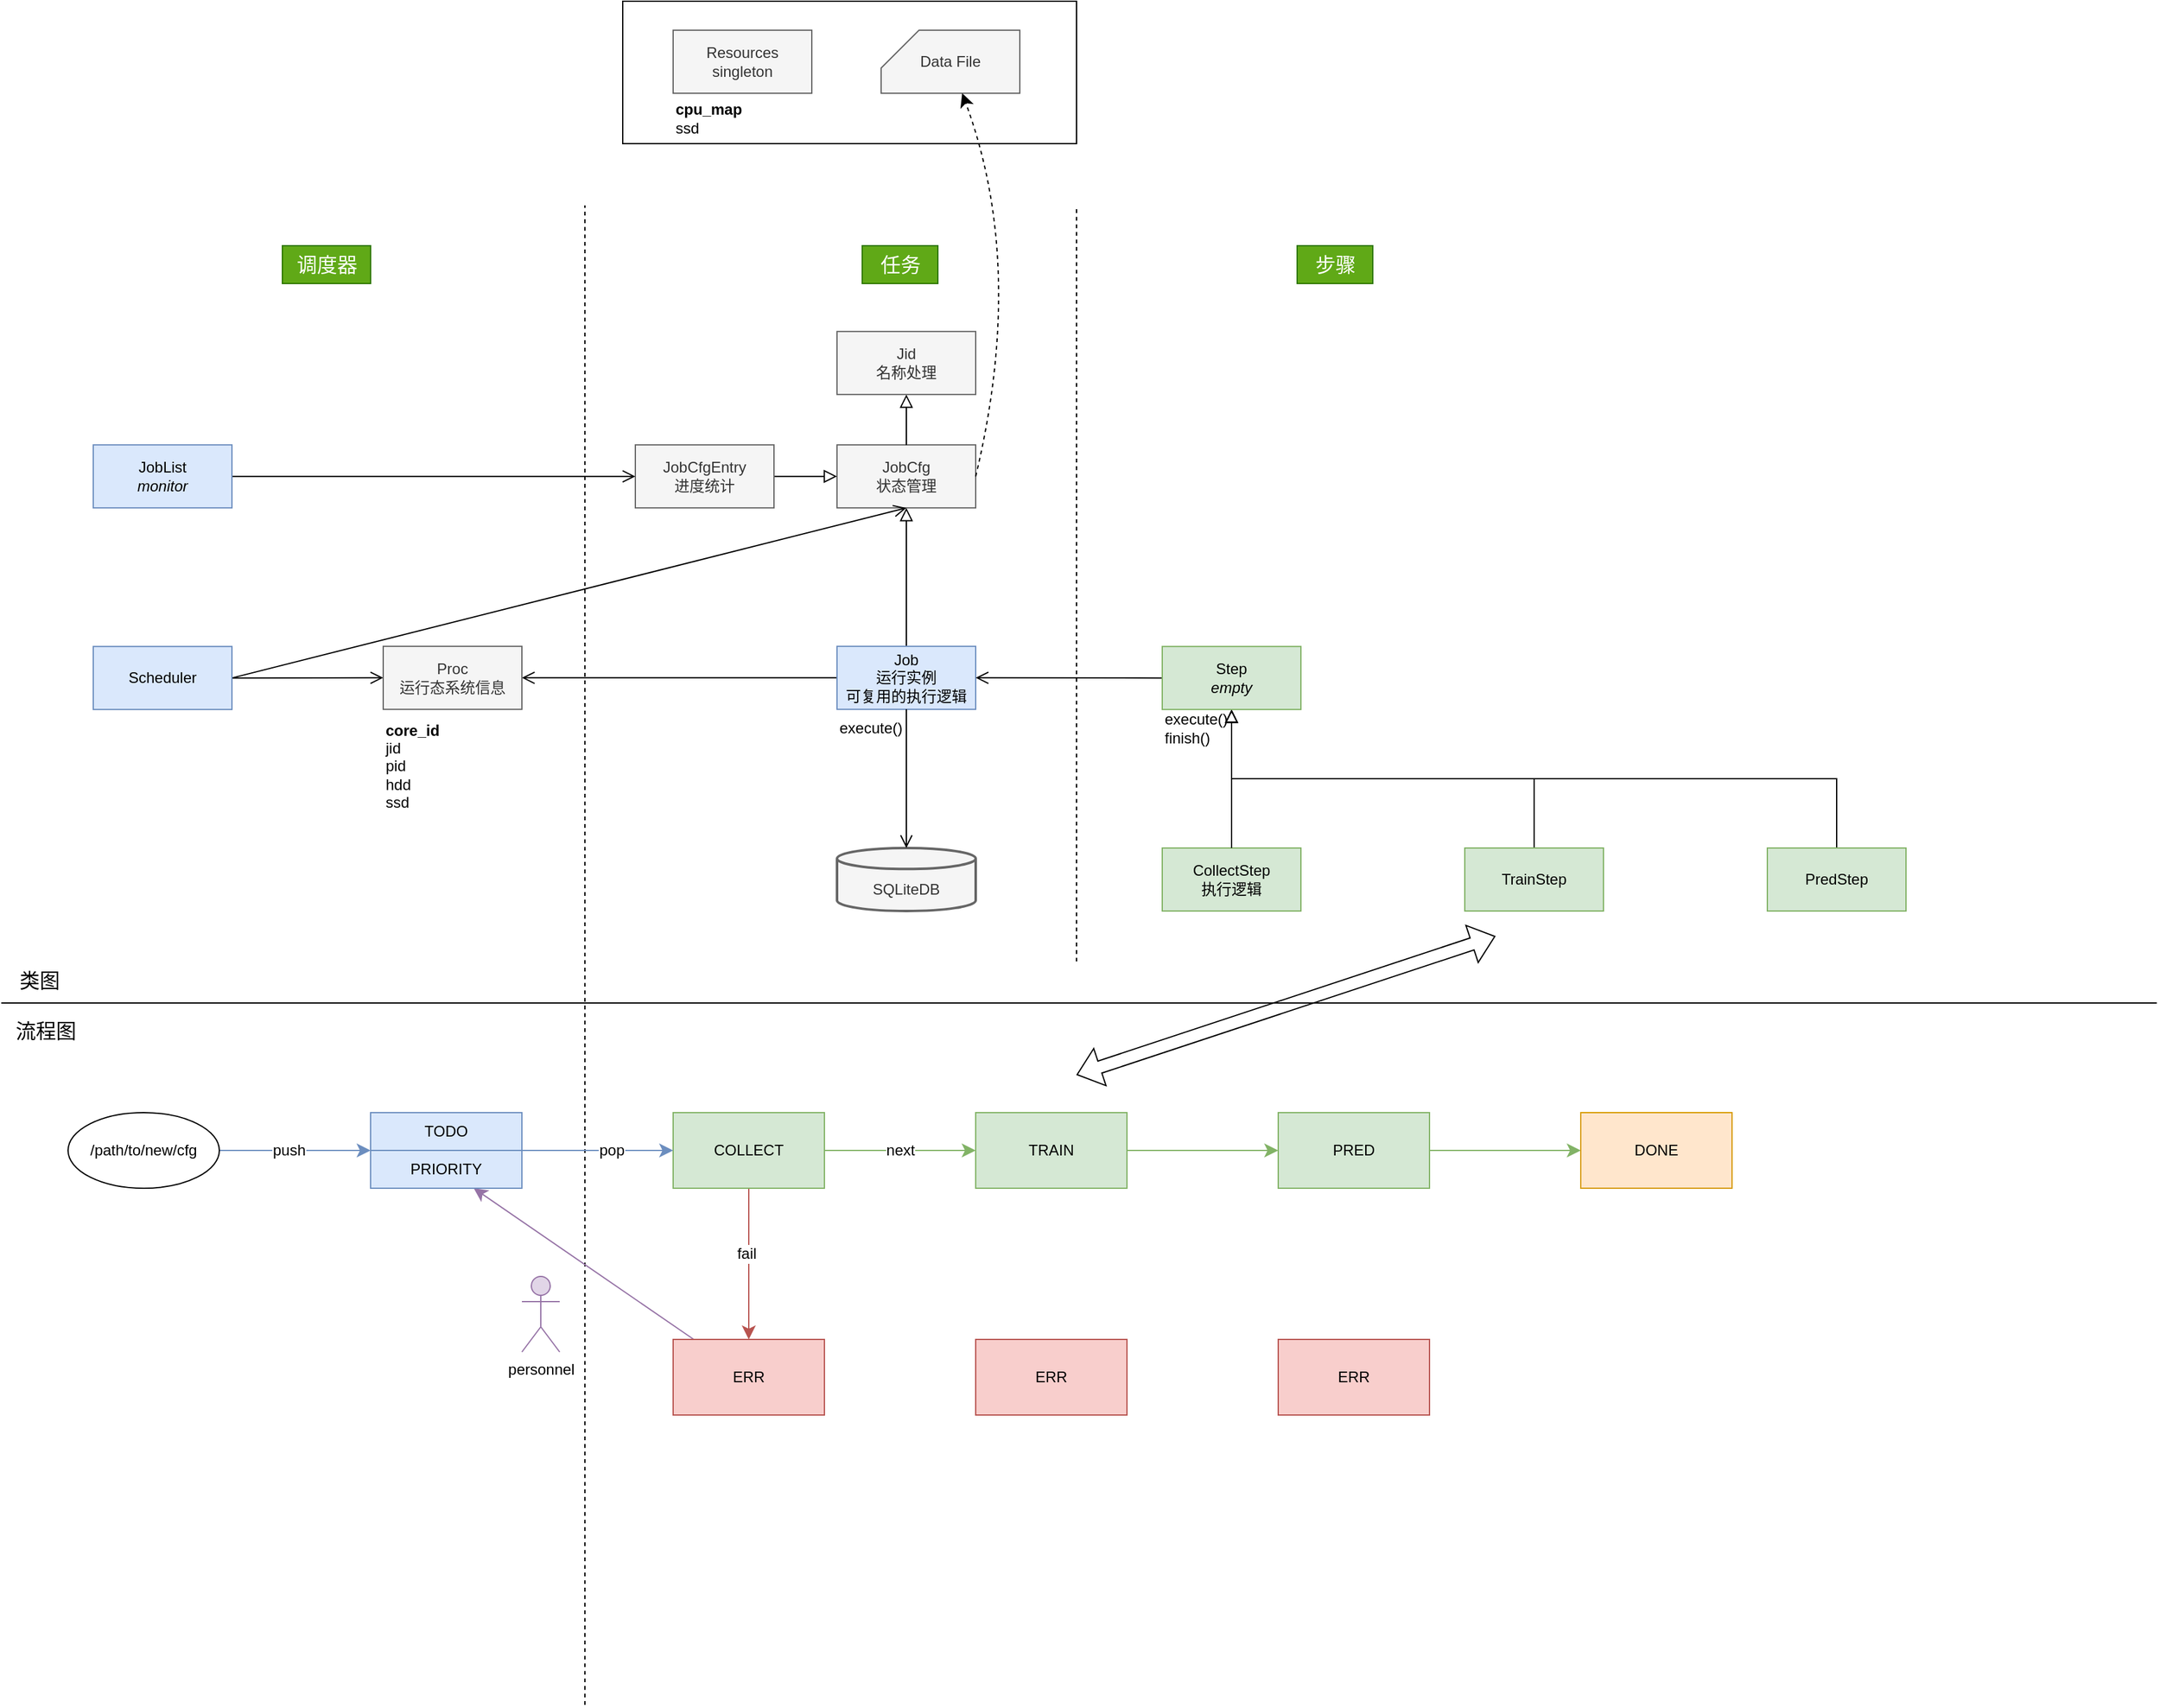 <mxfile version="26.0.6" pages="4">
  <diagram name="ppl1" id="7KTaMBhgqVzbro8H5_XD">
    <mxGraphModel dx="2066" dy="2314" grid="1" gridSize="10" guides="1" tooltips="1" connect="1" arrows="1" fold="1" page="1" pageScale="1" pageWidth="850" pageHeight="1100" math="0" shadow="0">
      <root>
        <mxCell id="0" />
        <mxCell id="1" parent="0" />
        <mxCell id="EudtSMNAYD2UXil9M96t-14" value="" style="edgeStyle=none;curved=1;rounded=0;orthogonalLoop=1;jettySize=auto;html=1;fontSize=12;startSize=8;endSize=8;fillColor=#f8cecc;strokeColor=#b85450;" parent="1" source="EudtSMNAYD2UXil9M96t-3" target="EudtSMNAYD2UXil9M96t-13" edge="1">
          <mxGeometry relative="1" as="geometry" />
        </mxCell>
        <mxCell id="EudtSMNAYD2UXil9M96t-26" value="fail" style="edgeLabel;html=1;align=center;verticalAlign=middle;resizable=0;points=[];fontSize=12;" parent="EudtSMNAYD2UXil9M96t-14" vertex="1" connectable="0">
          <mxGeometry x="-0.133" y="-2" relative="1" as="geometry">
            <mxPoint as="offset" />
          </mxGeometry>
        </mxCell>
        <mxCell id="EudtSMNAYD2UXil9M96t-3" value="COLLECT" style="whiteSpace=wrap;html=1;rounded=0;fillColor=#d5e8d4;strokeColor=#82b366;" parent="1" vertex="1">
          <mxGeometry x="1080" y="920" width="120" height="60" as="geometry" />
        </mxCell>
        <mxCell id="JNSrJHHTEGONHWkqj-x3-166" value="" style="endArrow=none;dashed=1;html=1;rounded=0;fontSize=12;startSize=8;endSize=8;curved=1;" parent="1" edge="1">
          <mxGeometry width="50" height="50" relative="1" as="geometry">
            <mxPoint x="1010" y="1390" as="sourcePoint" />
            <mxPoint x="1010" y="200" as="targetPoint" />
          </mxGeometry>
        </mxCell>
        <mxCell id="JNSrJHHTEGONHWkqj-x3-173" style="edgeStyle=none;curved=1;rounded=0;orthogonalLoop=1;jettySize=auto;html=1;entryX=0.5;entryY=0;entryDx=0;entryDy=0;fontSize=12;startSize=8;endSize=8;endArrow=none;endFill=0;startArrow=block;startFill=0;" parent="1" source="JNSrJHHTEGONHWkqj-x3-54" target="JNSrJHHTEGONHWkqj-x3-53" edge="1">
          <mxGeometry relative="1" as="geometry" />
        </mxCell>
        <mxCell id="JNSrJHHTEGONHWkqj-x3-54" value="&lt;div&gt;JobCfg&lt;/div&gt;&lt;div&gt;状态管理&lt;/div&gt;" style="html=1;whiteSpace=wrap;fillColor=#f5f5f5;strokeColor=#666666;fontColor=#333333;" parent="1" vertex="1">
          <mxGeometry x="1210" y="390.08" width="110" height="50" as="geometry" />
        </mxCell>
        <mxCell id="JNSrJHHTEGONHWkqj-x3-60" value="" style="edgeStyle=orthogonalEdgeStyle;rounded=0;orthogonalLoop=1;jettySize=auto;html=1;fontSize=12;startSize=8;endSize=8;endArrow=none;endFill=0;startArrow=block;startFill=0;" parent="1" source="JNSrJHHTEGONHWkqj-x3-55" target="JNSrJHHTEGONHWkqj-x3-54" edge="1">
          <mxGeometry relative="1" as="geometry" />
        </mxCell>
        <mxCell id="JNSrJHHTEGONHWkqj-x3-55" value="&lt;div&gt;Jid&lt;/div&gt;&lt;div&gt;名称处理&lt;br&gt;&lt;/div&gt;" style="html=1;whiteSpace=wrap;fillColor=#f5f5f5;fontColor=#333333;strokeColor=#666666;" parent="1" vertex="1">
          <mxGeometry x="1210" y="300.08" width="110" height="50" as="geometry" />
        </mxCell>
        <mxCell id="JNSrJHHTEGONHWkqj-x3-89" value="" style="edgeStyle=none;curved=1;rounded=0;orthogonalLoop=1;jettySize=auto;html=1;fontSize=12;startSize=8;endSize=8;endArrow=none;endFill=0;exitX=1;exitY=0.5;exitDx=0;exitDy=0;entryX=0;entryY=0.5;entryDx=0;entryDy=0;startArrow=open;startFill=0;" parent="1" source="JNSrJHHTEGONHWkqj-x3-56" target="JNSrJHHTEGONHWkqj-x3-53" edge="1">
          <mxGeometry relative="1" as="geometry" />
        </mxCell>
        <mxCell id="JNSrJHHTEGONHWkqj-x3-64" style="rounded=0;orthogonalLoop=1;jettySize=auto;html=1;entryX=0;entryY=0.5;entryDx=0;entryDy=0;fontSize=12;startSize=8;endSize=8;endArrow=open;endFill=0;exitX=1;exitY=0.5;exitDx=0;exitDy=0;" parent="1" source="JNSrJHHTEGONHWkqj-x3-57" target="JNSrJHHTEGONHWkqj-x3-56" edge="1">
          <mxGeometry relative="1" as="geometry" />
        </mxCell>
        <mxCell id="JNSrJHHTEGONHWkqj-x3-93" style="edgeStyle=none;curved=1;rounded=0;orthogonalLoop=1;jettySize=auto;html=1;exitX=1;exitY=0.5;exitDx=0;exitDy=0;entryX=0.5;entryY=1;entryDx=0;entryDy=0;fontSize=12;startSize=8;endSize=8;endArrow=open;endFill=0;" parent="1" source="JNSrJHHTEGONHWkqj-x3-57" target="JNSrJHHTEGONHWkqj-x3-54" edge="1">
          <mxGeometry relative="1" as="geometry" />
        </mxCell>
        <mxCell id="JNSrJHHTEGONHWkqj-x3-57" value="&lt;div&gt;Scheduler&lt;/div&gt;" style="html=1;whiteSpace=wrap;fillColor=#dae8fc;strokeColor=#6c8ebf;" parent="1" vertex="1">
          <mxGeometry x="620" y="550.07" width="110" height="50" as="geometry" />
        </mxCell>
        <mxCell id="JNSrJHHTEGONHWkqj-x3-258" value="" style="edgeStyle=none;curved=1;rounded=0;orthogonalLoop=1;jettySize=auto;html=1;fontSize=12;startSize=8;endSize=8;endArrow=block;endFill=0;" parent="1" source="JNSrJHHTEGONHWkqj-x3-90" target="JNSrJHHTEGONHWkqj-x3-54" edge="1">
          <mxGeometry relative="1" as="geometry" />
        </mxCell>
        <mxCell id="JNSrJHHTEGONHWkqj-x3-90" value="&lt;div&gt;JobCfgEntry&lt;/div&gt;&lt;div&gt;进度统计&lt;br&gt;&lt;/div&gt;" style="html=1;whiteSpace=wrap;fillColor=#f5f5f5;strokeColor=#666666;fontColor=#333333;" parent="1" vertex="1">
          <mxGeometry x="1050" y="390.08" width="110" height="50" as="geometry" />
        </mxCell>
        <mxCell id="JNSrJHHTEGONHWkqj-x3-171" value="调度器" style="text;html=1;align=center;verticalAlign=middle;resizable=0;points=[];autosize=1;strokeColor=#2D7600;fillColor=#60a917;fontSize=16;fontColor=#ffffff;" parent="1" vertex="1">
          <mxGeometry x="770" y="232" width="70" height="30" as="geometry" />
        </mxCell>
        <mxCell id="JNSrJHHTEGONHWkqj-x3-172" value="任务" style="text;html=1;align=center;verticalAlign=middle;resizable=0;points=[];autosize=1;strokeColor=#2D7600;fillColor=#60a917;fontSize=16;fontColor=#ffffff;" parent="1" vertex="1">
          <mxGeometry x="1230" y="232" width="60" height="30" as="geometry" />
        </mxCell>
        <mxCell id="JNSrJHHTEGONHWkqj-x3-175" value="" style="group;" parent="1" vertex="1" connectable="0">
          <mxGeometry x="850" y="549.93" width="110" height="140" as="geometry" />
        </mxCell>
        <mxCell id="JNSrJHHTEGONHWkqj-x3-56" value="&lt;div&gt;Proc&lt;/div&gt;运行态系统信息" style="html=1;whiteSpace=wrap;fillColor=#f5f5f5;strokeColor=#666666;fontColor=#333333;" parent="JNSrJHHTEGONHWkqj-x3-175" vertex="1">
          <mxGeometry width="110" height="50" as="geometry" />
        </mxCell>
        <mxCell id="JNSrJHHTEGONHWkqj-x3-108" value="&lt;div style=&quot;font-size: 12px;&quot;&gt;&lt;b&gt;core_id&lt;/b&gt;&lt;/div&gt;&lt;div style=&quot;font-size: 12px;&quot;&gt;jid&lt;/div&gt;&lt;div style=&quot;font-size: 12px;&quot;&gt;pid&lt;/div&gt;&lt;div style=&quot;font-size: 12px;&quot;&gt;hdd&lt;/div&gt;&lt;div style=&quot;font-size: 12px;&quot;&gt;ssd&lt;br style=&quot;font-size: 12px;&quot;&gt;&lt;/div&gt;" style="text;html=1;align=left;verticalAlign=middle;resizable=0;points=[];autosize=1;strokeColor=none;fillColor=none;fontSize=12;" parent="JNSrJHHTEGONHWkqj-x3-175" vertex="1">
          <mxGeometry y="50" width="70" height="90" as="geometry" />
        </mxCell>
        <mxCell id="JNSrJHHTEGONHWkqj-x3-176" value="" style="group;" parent="1" vertex="1" connectable="0">
          <mxGeometry x="1210" y="549.93" width="110" height="80" as="geometry" />
        </mxCell>
        <mxCell id="JNSrJHHTEGONHWkqj-x3-53" value="&lt;div&gt;Job&lt;/div&gt;&lt;div&gt;运行实例&lt;/div&gt;&lt;div&gt;可复用的执行逻辑&lt;br&gt;&lt;/div&gt;" style="html=1;whiteSpace=wrap;fillColor=#dae8fc;strokeColor=#6c8ebf;" parent="JNSrJHHTEGONHWkqj-x3-176" vertex="1">
          <mxGeometry width="110" height="50" as="geometry" />
        </mxCell>
        <mxCell id="JNSrJHHTEGONHWkqj-x3-111" value="execute()" style="text;html=1;align=left;verticalAlign=middle;resizable=0;points=[];autosize=1;strokeColor=none;fillColor=none;fontSize=12;" parent="JNSrJHHTEGONHWkqj-x3-176" vertex="1">
          <mxGeometry y="50" width="70" height="30" as="geometry" />
        </mxCell>
        <mxCell id="JNSrJHHTEGONHWkqj-x3-199" value="" style="endArrow=none;html=1;rounded=0;fontSize=12;startSize=8;endSize=8;curved=1;" parent="1" edge="1">
          <mxGeometry width="50" height="50" relative="1" as="geometry">
            <mxPoint x="547" y="833" as="sourcePoint" />
            <mxPoint x="2257" y="833" as="targetPoint" />
          </mxGeometry>
        </mxCell>
        <mxCell id="JNSrJHHTEGONHWkqj-x3-210" value="&lt;div&gt;CollectStep&lt;/div&gt;&lt;div&gt;执行逻辑&lt;br&gt;&lt;/div&gt;" style="html=1;whiteSpace=wrap;fillColor=#d5e8d4;strokeColor=#82b366;" parent="1" vertex="1">
          <mxGeometry x="1468" y="710" width="110" height="50" as="geometry" />
        </mxCell>
        <mxCell id="JNSrJHHTEGONHWkqj-x3-217" style="edgeStyle=orthogonalEdgeStyle;rounded=0;orthogonalLoop=1;jettySize=auto;html=1;exitX=0.5;exitY=0;exitDx=0;exitDy=0;fontSize=12;startSize=8;endSize=8;endArrow=block;endFill=0;" parent="1" source="JNSrJHHTEGONHWkqj-x3-211" target="JNSrJHHTEGONHWkqj-x3-203" edge="1">
          <mxGeometry relative="1" as="geometry" />
        </mxCell>
        <mxCell id="JNSrJHHTEGONHWkqj-x3-211" value="TrainStep" style="html=1;whiteSpace=wrap;fillColor=#d5e8d4;strokeColor=#82b366;" parent="1" vertex="1">
          <mxGeometry x="1708" y="710" width="110" height="50" as="geometry" />
        </mxCell>
        <mxCell id="JNSrJHHTEGONHWkqj-x3-232" style="edgeStyle=elbowEdgeStyle;rounded=0;orthogonalLoop=1;jettySize=auto;html=1;fontSize=12;startSize=8;endSize=8;elbow=vertical;endArrow=block;endFill=0;" parent="1" source="JNSrJHHTEGONHWkqj-x3-231" target="JNSrJHHTEGONHWkqj-x3-203" edge="1">
          <mxGeometry relative="1" as="geometry" />
        </mxCell>
        <mxCell id="JNSrJHHTEGONHWkqj-x3-231" value="&lt;div&gt;PredStep&lt;/div&gt;" style="html=1;whiteSpace=wrap;fillColor=#d5e8d4;strokeColor=#82b366;" parent="1" vertex="1">
          <mxGeometry x="1948" y="710" width="110" height="50" as="geometry" />
        </mxCell>
        <mxCell id="JNSrJHHTEGONHWkqj-x3-216" value="" style="edgeStyle=none;curved=1;rounded=0;orthogonalLoop=1;jettySize=auto;html=1;fontSize=12;startSize=8;endSize=8;startArrow=block;startFill=0;endArrow=none;endFill=0;" parent="1" source="JNSrJHHTEGONHWkqj-x3-203" target="JNSrJHHTEGONHWkqj-x3-210" edge="1">
          <mxGeometry relative="1" as="geometry" />
        </mxCell>
        <mxCell id="JNSrJHHTEGONHWkqj-x3-221" value="" style="endArrow=none;dashed=1;html=1;rounded=0;fontSize=12;startSize=8;endSize=8;curved=1;" parent="1" edge="1">
          <mxGeometry width="50" height="50" relative="1" as="geometry">
            <mxPoint x="1400" y="800" as="sourcePoint" />
            <mxPoint x="1400" y="200" as="targetPoint" />
          </mxGeometry>
        </mxCell>
        <mxCell id="JNSrJHHTEGONHWkqj-x3-222" style="edgeStyle=none;curved=1;rounded=0;orthogonalLoop=1;jettySize=auto;html=1;exitX=1;exitY=0.5;exitDx=0;exitDy=0;entryX=0;entryY=0.5;entryDx=0;entryDy=0;fontSize=12;startSize=8;endSize=8;endArrow=none;endFill=0;startArrow=open;startFill=0;" parent="1" source="JNSrJHHTEGONHWkqj-x3-53" target="JNSrJHHTEGONHWkqj-x3-203" edge="1">
          <mxGeometry relative="1" as="geometry" />
        </mxCell>
        <mxCell id="JNSrJHHTEGONHWkqj-x3-225" value="步骤" style="text;html=1;align=center;verticalAlign=middle;resizable=0;points=[];autosize=1;strokeColor=#2D7600;fillColor=#60a917;fontSize=16;fontColor=#ffffff;" parent="1" vertex="1">
          <mxGeometry x="1575" y="232" width="60" height="30" as="geometry" />
        </mxCell>
        <mxCell id="JNSrJHHTEGONHWkqj-x3-233" value="" style="group;" parent="1" vertex="1" connectable="0">
          <mxGeometry x="1468" y="550.07" width="110" height="84.93" as="geometry" />
        </mxCell>
        <mxCell id="JNSrJHHTEGONHWkqj-x3-203" value="&lt;div&gt;Step&lt;/div&gt;&lt;div&gt;&lt;i&gt;empty&lt;/i&gt;&lt;/div&gt;" style="html=1;whiteSpace=wrap;fillColor=#d5e8d4;strokeColor=#82b366;" parent="JNSrJHHTEGONHWkqj-x3-233" vertex="1">
          <mxGeometry width="110" height="50" as="geometry" />
        </mxCell>
        <mxCell id="JNSrJHHTEGONHWkqj-x3-207" value="&lt;div&gt;execute()&lt;/div&gt;&lt;div&gt;finish()&lt;br&gt;&lt;/div&gt;" style="text;html=1;align=left;verticalAlign=middle;resizable=0;points=[];autosize=1;strokeColor=none;fillColor=none;fontSize=12;" parent="JNSrJHHTEGONHWkqj-x3-233" vertex="1">
          <mxGeometry y="44.93" width="70" height="40" as="geometry" />
        </mxCell>
        <mxCell id="JNSrJHHTEGONHWkqj-x3-196" value="&lt;br&gt;&lt;div&gt;SQLiteDB&lt;/div&gt;" style="html=1;whiteSpace=wrap;fillColor=#f5f5f5;strokeColor=#666666;fontColor=#333333;strokeWidth=2;shape=mxgraph.flowchart.database;" parent="1" vertex="1">
          <mxGeometry x="1210" y="710" width="110" height="50" as="geometry" />
        </mxCell>
        <mxCell id="JNSrJHHTEGONHWkqj-x3-236" value="" style="group;" parent="1" vertex="1" connectable="0">
          <mxGeometry x="1040" y="38" width="360" height="113" as="geometry" />
        </mxCell>
        <mxCell id="JNSrJHHTEGONHWkqj-x3-226" value="" style="rounded=0;whiteSpace=wrap;html=1;" parent="JNSrJHHTEGONHWkqj-x3-236" vertex="1">
          <mxGeometry width="360" height="113" as="geometry" />
        </mxCell>
        <mxCell id="JNSrJHHTEGONHWkqj-x3-174" value="" style="group;" parent="JNSrJHHTEGONHWkqj-x3-236" vertex="1" connectable="0">
          <mxGeometry x="40" y="23" width="110" height="90" as="geometry" />
        </mxCell>
        <mxCell id="JNSrJHHTEGONHWkqj-x3-44" value="Resources&lt;br&gt;&lt;div&gt;singleton&lt;br&gt;&lt;/div&gt;" style="html=1;whiteSpace=wrap;fillColor=#f5f5f5;strokeColor=#666666;fontColor=#333333;" parent="JNSrJHHTEGONHWkqj-x3-174" vertex="1">
          <mxGeometry width="110" height="50" as="geometry" />
        </mxCell>
        <mxCell id="JNSrJHHTEGONHWkqj-x3-107" value="&lt;div style=&quot;font-size: 12px;&quot;&gt;&lt;b&gt;cpu_map&lt;/b&gt;&lt;/div&gt;&lt;div style=&quot;font-size: 12px;&quot;&gt;ssd&lt;br style=&quot;font-size: 12px;&quot;&gt;&lt;/div&gt;" style="text;html=1;align=left;verticalAlign=middle;resizable=0;points=[];autosize=1;strokeColor=none;fillColor=none;fontSize=12;" parent="JNSrJHHTEGONHWkqj-x3-174" vertex="1">
          <mxGeometry y="50" width="80" height="40" as="geometry" />
        </mxCell>
        <mxCell id="JNSrJHHTEGONHWkqj-x3-195" value="Data File" style="html=1;whiteSpace=wrap;fillColor=#f5f5f5;strokeColor=#666666;shape=card;fontColor=#333333;" parent="JNSrJHHTEGONHWkqj-x3-236" vertex="1">
          <mxGeometry x="205" y="23" width="110" height="50" as="geometry" />
        </mxCell>
        <mxCell id="JNSrJHHTEGONHWkqj-x3-237" style="edgeStyle=none;curved=1;rounded=0;orthogonalLoop=1;jettySize=auto;html=1;exitX=0.5;exitY=1;exitDx=0;exitDy=0;entryX=0.5;entryY=0;entryDx=0;entryDy=0;fontSize=12;startSize=8;endSize=8;endArrow=open;endFill=0;" parent="1" source="JNSrJHHTEGONHWkqj-x3-53" target="JNSrJHHTEGONHWkqj-x3-196" edge="1">
          <mxGeometry relative="1" as="geometry" />
        </mxCell>
        <mxCell id="JNSrJHHTEGONHWkqj-x3-240" value="" style="endArrow=classic;startArrow=classic;html=1;rounded=0;fontSize=12;curved=1;shape=flexArrow;" parent="1" edge="1">
          <mxGeometry width="50" height="50" relative="1" as="geometry">
            <mxPoint x="1400" y="890" as="sourcePoint" />
            <mxPoint x="1732.29" y="780" as="targetPoint" />
          </mxGeometry>
        </mxCell>
        <mxCell id="JNSrJHHTEGONHWkqj-x3-257" style="edgeStyle=none;curved=1;rounded=0;orthogonalLoop=1;jettySize=auto;html=1;exitX=1;exitY=0.5;exitDx=0;exitDy=0;entryX=0;entryY=0.5;entryDx=0;entryDy=0;fontSize=12;startSize=8;endSize=8;endArrow=open;endFill=0;" parent="1" source="JNSrJHHTEGONHWkqj-x3-255" target="JNSrJHHTEGONHWkqj-x3-90" edge="1">
          <mxGeometry relative="1" as="geometry" />
        </mxCell>
        <mxCell id="JNSrJHHTEGONHWkqj-x3-255" value="&lt;div&gt;JobList&lt;/div&gt;&lt;div&gt;&lt;i&gt;monitor&lt;/i&gt;&lt;br&gt;&lt;/div&gt;" style="html=1;whiteSpace=wrap;fillColor=#dae8fc;strokeColor=#6c8ebf;" parent="1" vertex="1">
          <mxGeometry x="620" y="390.08" width="110" height="50" as="geometry" />
        </mxCell>
        <mxCell id="JNSrJHHTEGONHWkqj-x3-259" style="edgeStyle=none;curved=1;rounded=0;orthogonalLoop=1;jettySize=auto;html=1;exitX=1;exitY=0.5;exitDx=0;exitDy=0;fontSize=12;startSize=8;endSize=8;dashed=1;" parent="1" source="JNSrJHHTEGONHWkqj-x3-54" target="JNSrJHHTEGONHWkqj-x3-195" edge="1">
          <mxGeometry relative="1" as="geometry">
            <Array as="points">
              <mxPoint x="1360" y="248" />
            </Array>
          </mxGeometry>
        </mxCell>
        <mxCell id="JNSrJHHTEGONHWkqj-x3-261" value="流程图" style="text;html=1;align=center;verticalAlign=middle;resizable=0;points=[];autosize=1;strokeColor=none;fillColor=none;fontSize=16;" parent="1" vertex="1">
          <mxGeometry x="547" y="840" width="70" height="30" as="geometry" />
        </mxCell>
        <mxCell id="JNSrJHHTEGONHWkqj-x3-262" value="&lt;div&gt;类图&lt;/div&gt;" style="text;html=1;align=center;verticalAlign=middle;resizable=0;points=[];autosize=1;strokeColor=none;fillColor=none;fontSize=16;" parent="1" vertex="1">
          <mxGeometry x="547" y="800" width="60" height="30" as="geometry" />
        </mxCell>
        <mxCell id="EudtSMNAYD2UXil9M96t-4" value="" style="edgeStyle=none;curved=1;rounded=0;orthogonalLoop=1;jettySize=auto;html=1;fontSize=12;startSize=8;endSize=8;fillColor=#dae8fc;strokeColor=#6c8ebf;exitX=1;exitY=0;exitDx=0;exitDy=0;" parent="1" source="EudtSMNAYD2UXil9M96t-18" target="EudtSMNAYD2UXil9M96t-3" edge="1">
          <mxGeometry relative="1" as="geometry" />
        </mxCell>
        <mxCell id="EudtSMNAYD2UXil9M96t-24" value="pop" style="edgeLabel;html=1;align=center;verticalAlign=middle;resizable=0;points=[];fontSize=12;labelBorderColor=none;textShadow=0;" parent="EudtSMNAYD2UXil9M96t-4" vertex="1" connectable="0">
          <mxGeometry x="-0.111" y="-2" relative="1" as="geometry">
            <mxPoint x="17" y="-2" as="offset" />
          </mxGeometry>
        </mxCell>
        <mxCell id="EudtSMNAYD2UXil9M96t-6" value="" style="edgeStyle=none;curved=1;rounded=0;orthogonalLoop=1;jettySize=auto;html=1;fontSize=12;startSize=8;endSize=8;fillColor=#d5e8d4;strokeColor=#82b366;" parent="1" source="EudtSMNAYD2UXil9M96t-3" target="EudtSMNAYD2UXil9M96t-5" edge="1">
          <mxGeometry relative="1" as="geometry" />
        </mxCell>
        <mxCell id="EudtSMNAYD2UXil9M96t-27" value="next" style="edgeLabel;html=1;align=center;verticalAlign=middle;resizable=0;points=[];fontSize=12;" parent="EudtSMNAYD2UXil9M96t-6" vertex="1" connectable="0">
          <mxGeometry x="-0.217" y="1" relative="1" as="geometry">
            <mxPoint x="13" y="1" as="offset" />
          </mxGeometry>
        </mxCell>
        <mxCell id="EudtSMNAYD2UXil9M96t-8" value="" style="edgeStyle=none;curved=1;rounded=0;orthogonalLoop=1;jettySize=auto;html=1;fontSize=12;startSize=8;endSize=8;fillColor=#d5e8d4;strokeColor=#82b366;" parent="1" source="EudtSMNAYD2UXil9M96t-5" target="EudtSMNAYD2UXil9M96t-7" edge="1">
          <mxGeometry relative="1" as="geometry" />
        </mxCell>
        <mxCell id="EudtSMNAYD2UXil9M96t-5" value="TRAIN" style="whiteSpace=wrap;html=1;rounded=0;fillColor=#d5e8d4;strokeColor=#82b366;" parent="1" vertex="1">
          <mxGeometry x="1320" y="920" width="120" height="60" as="geometry" />
        </mxCell>
        <mxCell id="EudtSMNAYD2UXil9M96t-10" value="" style="edgeStyle=none;curved=1;rounded=0;orthogonalLoop=1;jettySize=auto;html=1;fontSize=12;startSize=8;endSize=8;fillColor=#d5e8d4;strokeColor=#82b366;" parent="1" source="EudtSMNAYD2UXil9M96t-7" target="EudtSMNAYD2UXil9M96t-9" edge="1">
          <mxGeometry relative="1" as="geometry" />
        </mxCell>
        <mxCell id="EudtSMNAYD2UXil9M96t-7" value="PRED" style="whiteSpace=wrap;html=1;rounded=0;fillColor=#d5e8d4;strokeColor=#82b366;" parent="1" vertex="1">
          <mxGeometry x="1560" y="920" width="120" height="60" as="geometry" />
        </mxCell>
        <mxCell id="EudtSMNAYD2UXil9M96t-9" value="DONE" style="whiteSpace=wrap;html=1;rounded=0;fillColor=#ffe6cc;strokeColor=#d79b00;" parent="1" vertex="1">
          <mxGeometry x="1800" y="920" width="120" height="60" as="geometry" />
        </mxCell>
        <mxCell id="EudtSMNAYD2UXil9M96t-129" style="edgeStyle=none;curved=1;rounded=0;orthogonalLoop=1;jettySize=auto;html=1;fontSize=12;startSize=8;endSize=8;fillColor=#e1d5e7;strokeColor=#9673a6;" parent="1" source="EudtSMNAYD2UXil9M96t-13" target="EudtSMNAYD2UXil9M96t-18" edge="1">
          <mxGeometry relative="1" as="geometry" />
        </mxCell>
        <mxCell id="EudtSMNAYD2UXil9M96t-13" value="ERR" style="whiteSpace=wrap;html=1;rounded=0;fillColor=#f8cecc;strokeColor=#b85450;" parent="1" vertex="1">
          <mxGeometry x="1080" y="1100" width="120" height="60" as="geometry" />
        </mxCell>
        <mxCell id="EudtSMNAYD2UXil9M96t-113" value="personnel" style="shape=umlActor;verticalLabelPosition=bottom;verticalAlign=top;html=1;outlineConnect=0;fillColor=#e1d5e7;strokeColor=#9673a6;" parent="1" vertex="1">
          <mxGeometry x="960" y="1050" width="30" height="60" as="geometry" />
        </mxCell>
        <mxCell id="EudtSMNAYD2UXil9M96t-120" style="edgeStyle=none;curved=1;rounded=0;orthogonalLoop=1;jettySize=auto;html=1;exitX=1;exitY=1;exitDx=0;exitDy=0;exitPerimeter=0;fontSize=12;startSize=8;endSize=8;" parent="1" source="EudtSMNAYD2UXil9M96t-113" target="EudtSMNAYD2UXil9M96t-113" edge="1">
          <mxGeometry relative="1" as="geometry" />
        </mxCell>
        <mxCell id="EudtSMNAYD2UXil9M96t-122" style="edgeStyle=none;curved=1;rounded=0;orthogonalLoop=1;jettySize=auto;html=1;entryX=0;entryY=1;entryDx=0;entryDy=0;fontSize=12;startSize=8;endSize=8;fillColor=#dae8fc;strokeColor=#6c8ebf;" parent="1" source="EudtSMNAYD2UXil9M96t-121" target="EudtSMNAYD2UXil9M96t-1" edge="1">
          <mxGeometry relative="1" as="geometry" />
        </mxCell>
        <mxCell id="EudtSMNAYD2UXil9M96t-125" value="push" style="edgeLabel;html=1;align=center;verticalAlign=middle;resizable=0;points=[];fontSize=12;" parent="EudtSMNAYD2UXil9M96t-122" vertex="1" connectable="0">
          <mxGeometry x="-0.095" y="3" relative="1" as="geometry">
            <mxPoint y="3" as="offset" />
          </mxGeometry>
        </mxCell>
        <mxCell id="EudtSMNAYD2UXil9M96t-121" value="/path/to/new/cfg" style="ellipse;whiteSpace=wrap;html=1;" parent="1" vertex="1">
          <mxGeometry x="600" y="920" width="120" height="60" as="geometry" />
        </mxCell>
        <mxCell id="EudtSMNAYD2UXil9M96t-127" value="" style="group;" parent="1" vertex="1" connectable="0">
          <mxGeometry x="840" y="920" width="120" height="60" as="geometry" />
        </mxCell>
        <mxCell id="EudtSMNAYD2UXil9M96t-1" value="&lt;div&gt;TODO&lt;/div&gt;" style="rounded=0;whiteSpace=wrap;html=1;fillColor=#dae8fc;strokeColor=#6c8ebf;" parent="EudtSMNAYD2UXil9M96t-127" vertex="1">
          <mxGeometry width="120" height="30" as="geometry" />
        </mxCell>
        <mxCell id="EudtSMNAYD2UXil9M96t-18" value="PRIORITY" style="rounded=0;whiteSpace=wrap;html=1;fillColor=#dae8fc;strokeColor=#6c8ebf;" parent="EudtSMNAYD2UXil9M96t-127" vertex="1">
          <mxGeometry y="30" width="120" height="30" as="geometry" />
        </mxCell>
        <mxCell id="EudtSMNAYD2UXil9M96t-131" value="ERR" style="whiteSpace=wrap;html=1;rounded=0;fillColor=#f8cecc;strokeColor=#b85450;" parent="1" vertex="1">
          <mxGeometry x="1320" y="1100" width="120" height="60" as="geometry" />
        </mxCell>
        <mxCell id="EudtSMNAYD2UXil9M96t-133" value="ERR" style="whiteSpace=wrap;html=1;rounded=0;fillColor=#f8cecc;strokeColor=#b85450;" parent="1" vertex="1">
          <mxGeometry x="1560" y="1100" width="120" height="60" as="geometry" />
        </mxCell>
      </root>
    </mxGraphModel>
  </diagram>
  <diagram id="rzDENO8MqjZUDK1LVBN-" name="ppl2">
    <mxGraphModel dx="1205" dy="181" grid="1" gridSize="10" guides="1" tooltips="1" connect="1" arrows="1" fold="1" page="1" pageScale="1" pageWidth="827" pageHeight="1169" math="0" shadow="0">
      <root>
        <mxCell id="0" />
        <mxCell id="1" parent="0" />
        <mxCell id="4sBezoMhmKj3X2lku0w--1" value="" style="rounded=0;whiteSpace=wrap;html=1;" vertex="1" parent="1">
          <mxGeometry x="360" y="1500" width="1080" height="390" as="geometry" />
        </mxCell>
        <mxCell id="4sBezoMhmKj3X2lku0w--2" value="&lt;div&gt;resources&lt;/div&gt;&lt;div&gt;&lt;i&gt;queue&lt;/i&gt;&lt;/div&gt;&lt;div&gt;&lt;i&gt;cores&lt;br&gt;&lt;/i&gt;&lt;/div&gt;" style="rounded=0;whiteSpace=wrap;html=1;shape=cylinder3;boundedLbl=1;backgroundOutline=1;size=15;" vertex="1" parent="1">
          <mxGeometry x="570" y="1910" width="120" height="80" as="geometry" />
        </mxCell>
        <mxCell id="4sBezoMhmKj3X2lku0w--3" value="&lt;div&gt;data&lt;/div&gt;&lt;div&gt;&lt;i&gt;执行进度&lt;/i&gt;&lt;br&gt;&lt;/div&gt;" style="shape=cylinder3;whiteSpace=wrap;html=1;boundedLbl=1;fontStyle=1;backgroundOutline=1;size=15;" vertex="1" parent="1">
          <mxGeometry x="920" y="1910" width="120" height="80" as="geometry" />
        </mxCell>
        <mxCell id="4sBezoMhmKj3X2lku0w--4" style="edgeStyle=none;curved=1;rounded=0;orthogonalLoop=1;jettySize=auto;html=1;fontFamily=Helvetica;fontSize=12;fontColor=default;autosize=1;resizable=0;startSize=8;endSize=8;fillColor=#dae8fc;strokeColor=#6c8ebf;" edge="1" parent="1" source="4sBezoMhmKj3X2lku0w--7" target="4sBezoMhmKj3X2lku0w--23">
          <mxGeometry relative="1" as="geometry" />
        </mxCell>
        <mxCell id="4sBezoMhmKj3X2lku0w--5" value="tag不重复" style="edgeLabel;html=1;align=center;verticalAlign=middle;resizable=0;points=[];fontSize=12;rounded=0;strokeColor=default;fontFamily=Helvetica;fontColor=default;fillColor=default;" vertex="1" connectable="0" parent="4sBezoMhmKj3X2lku0w--4">
          <mxGeometry x="-0.295" y="-1" relative="1" as="geometry">
            <mxPoint x="8" y="9" as="offset" />
          </mxGeometry>
        </mxCell>
        <mxCell id="4sBezoMhmKj3X2lku0w--6" style="edgeStyle=none;curved=1;rounded=0;orthogonalLoop=1;jettySize=auto;html=1;fontFamily=Helvetica;fontSize=12;fontColor=default;autosize=1;resizable=0;startSize=8;endSize=8;fillColor=#d5e8d4;strokeColor=#82b366;" edge="1" parent="1" source="4sBezoMhmKj3X2lku0w--7" target="4sBezoMhmKj3X2lku0w--18">
          <mxGeometry relative="1" as="geometry" />
        </mxCell>
        <mxCell id="JjC8GmDzCouIF5yGvR2P-2" value="1" style="edgeLabel;html=1;align=center;verticalAlign=middle;resizable=0;points=[];fontSize=12;" vertex="1" connectable="0" parent="4sBezoMhmKj3X2lku0w--6">
          <mxGeometry x="-0.343" relative="1" as="geometry">
            <mxPoint y="1" as="offset" />
          </mxGeometry>
        </mxCell>
        <mxCell id="4sBezoMhmKj3X2lku0w--7" value="&lt;div&gt;TODO&lt;/div&gt;" style="rounded=0;whiteSpace=wrap;html=1;fillColor=#d5e8d4;strokeColor=#82b366;" vertex="1" parent="1">
          <mxGeometry x="461" y="1550" width="120" height="60" as="geometry" />
        </mxCell>
        <mxCell id="4sBezoMhmKj3X2lku0w--8" style="edgeStyle=none;curved=1;rounded=0;orthogonalLoop=1;jettySize=auto;html=1;fontFamily=Helvetica;fontSize=12;fontColor=default;autosize=1;resizable=0;startSize=8;endSize=8;fillColor=#dae8fc;strokeColor=#6c8ebf;" edge="1" parent="1" source="4sBezoMhmKj3X2lku0w--9" target="4sBezoMhmKj3X2lku0w--23">
          <mxGeometry relative="1" as="geometry" />
        </mxCell>
        <mxCell id="JjC8GmDzCouIF5yGvR2P-4" value="3" style="edgeLabel;html=1;align=center;verticalAlign=middle;resizable=0;points=[];fontSize=12;" vertex="1" connectable="0" parent="4sBezoMhmKj3X2lku0w--8">
          <mxGeometry x="-0.314" y="5" relative="1" as="geometry">
            <mxPoint x="-5" y="1" as="offset" />
          </mxGeometry>
        </mxCell>
        <mxCell id="JjC8GmDzCouIF5yGvR2P-5" style="edgeStyle=none;curved=1;rounded=0;orthogonalLoop=1;jettySize=auto;html=1;exitX=0.5;exitY=1;exitDx=0;exitDy=0;fontSize=12;startSize=8;endSize=8;fillColor=#d5e8d4;strokeColor=#82b366;" edge="1" parent="1" source="4sBezoMhmKj3X2lku0w--9" target="4sBezoMhmKj3X2lku0w--18">
          <mxGeometry relative="1" as="geometry" />
        </mxCell>
        <mxCell id="JjC8GmDzCouIF5yGvR2P-6" value="only delete" style="edgeLabel;html=1;align=center;verticalAlign=middle;resizable=0;points=[];fontSize=12;" vertex="1" connectable="0" parent="JjC8GmDzCouIF5yGvR2P-5">
          <mxGeometry x="0.462" y="5" relative="1" as="geometry">
            <mxPoint as="offset" />
          </mxGeometry>
        </mxCell>
        <mxCell id="4sBezoMhmKj3X2lku0w--9" value="&lt;div&gt;PRIORITY&lt;/div&gt;" style="rounded=0;whiteSpace=wrap;html=1;fillColor=#d5e8d4;strokeColor=#82b366;" vertex="1" parent="1">
          <mxGeometry x="581" y="1550" width="120" height="60" as="geometry" />
        </mxCell>
        <mxCell id="4sBezoMhmKj3X2lku0w--10" value="" style="edgeStyle=none;curved=1;rounded=0;orthogonalLoop=1;jettySize=auto;html=1;fontFamily=Helvetica;fontSize=12;fontColor=default;startSize=8;endSize=8;" edge="1" parent="1" source="4sBezoMhmKj3X2lku0w--11" target="4sBezoMhmKj3X2lku0w--13">
          <mxGeometry relative="1" as="geometry" />
        </mxCell>
        <mxCell id="4sBezoMhmKj3X2lku0w--11" value="COLLECT" style="rounded=0;whiteSpace=wrap;html=1;" vertex="1" parent="1">
          <mxGeometry x="950" y="1620" width="120" height="60" as="geometry" />
        </mxCell>
        <mxCell id="4sBezoMhmKj3X2lku0w--12" value="" style="edgeStyle=none;curved=1;rounded=0;orthogonalLoop=1;jettySize=auto;html=1;fontFamily=Helvetica;fontSize=12;fontColor=default;startSize=8;endSize=8;" edge="1" parent="1" source="4sBezoMhmKj3X2lku0w--13" target="4sBezoMhmKj3X2lku0w--14">
          <mxGeometry relative="1" as="geometry" />
        </mxCell>
        <mxCell id="4sBezoMhmKj3X2lku0w--13" value="TRAIN" style="rounded=0;whiteSpace=wrap;html=1;" vertex="1" parent="1">
          <mxGeometry x="1110" y="1620" width="120" height="60" as="geometry" />
        </mxCell>
        <mxCell id="4sBezoMhmKj3X2lku0w--14" value="PRED" style="rounded=0;whiteSpace=wrap;html=1;" vertex="1" parent="1">
          <mxGeometry x="1270" y="1620" width="120" height="60" as="geometry" />
        </mxCell>
        <mxCell id="4sBezoMhmKj3X2lku0w--15" style="edgeStyle=none;curved=1;rounded=0;orthogonalLoop=1;jettySize=auto;html=1;fontSize=12;startSize=8;endSize=8;endArrow=open;endFill=0;" edge="1" parent="1" source="4sBezoMhmKj3X2lku0w--16" target="4sBezoMhmKj3X2lku0w--46">
          <mxGeometry relative="1" as="geometry" />
        </mxCell>
        <mxCell id="4sBezoMhmKj3X2lku0w--16" value="Scheduler" style="html=1;whiteSpace=wrap;rounded=0;align=center;verticalAlign=middle;fontFamily=Helvetica;fontSize=12;fillColor=#dae8fc;strokeColor=#6c8ebf;" vertex="1" parent="1">
          <mxGeometry x="670" y="2110" width="110" height="50" as="geometry" />
        </mxCell>
        <mxCell id="4sBezoMhmKj3X2lku0w--17" value="" style="edgeStyle=none;curved=1;rounded=0;orthogonalLoop=1;jettySize=auto;html=1;fontFamily=Helvetica;fontSize=12;fontColor=default;startSize=8;endSize=8;endArrow=open;endFill=0;" edge="1" parent="1" source="4sBezoMhmKj3X2lku0w--46" target="4sBezoMhmKj3X2lku0w--35">
          <mxGeometry relative="1" as="geometry" />
        </mxCell>
        <mxCell id="4sBezoMhmKj3X2lku0w--18" value="&lt;div&gt;DELETE&lt;/div&gt;&lt;div&gt;——&lt;br&gt;&lt;/div&gt;&lt;div&gt;SKIPPED&lt;/div&gt;" style="rounded=0;whiteSpace=wrap;html=1;fillColor=#f5f5f5;strokeColor=#666666;fontColor=#333333;" vertex="1" parent="1">
          <mxGeometry x="461" y="1790" width="120" height="60" as="geometry" />
        </mxCell>
        <mxCell id="4sBezoMhmKj3X2lku0w--19" style="edgeStyle=none;curved=1;rounded=0;orthogonalLoop=1;jettySize=auto;html=1;fontFamily=Helvetica;fontSize=12;fontColor=default;autosize=1;resizable=0;startSize=8;endSize=8;dashed=1;fillColor=#e1d5e7;strokeColor=#9673a6;" edge="1" parent="1" source="4sBezoMhmKj3X2lku0w--20" target="4sBezoMhmKj3X2lku0w--27">
          <mxGeometry relative="1" as="geometry" />
        </mxCell>
        <mxCell id="4sBezoMhmKj3X2lku0w--20" value="&lt;div&gt;ERR&lt;/div&gt;" style="rounded=0;whiteSpace=wrap;html=1;fillColor=#ffe6cc;strokeColor=#d79b00;" vertex="1" parent="1">
          <mxGeometry x="730" y="1670" width="120" height="60" as="geometry" />
        </mxCell>
        <mxCell id="4sBezoMhmKj3X2lku0w--21" style="edgeStyle=none;curved=1;rounded=0;orthogonalLoop=1;jettySize=auto;html=1;fontFamily=Helvetica;fontSize=12;fontColor=default;autosize=1;resizable=0;startSize=8;endSize=8;fillColor=#ffe6cc;strokeColor=#d79b00;" edge="1" parent="1" source="4sBezoMhmKj3X2lku0w--23" target="4sBezoMhmKj3X2lku0w--24">
          <mxGeometry relative="1" as="geometry" />
        </mxCell>
        <mxCell id="JjC8GmDzCouIF5yGvR2P-3" value="2" style="edgeLabel;html=1;align=center;verticalAlign=middle;resizable=0;points=[];fontSize=12;" vertex="1" connectable="0" parent="4sBezoMhmKj3X2lku0w--21">
          <mxGeometry x="-0.314" y="3" relative="1" as="geometry">
            <mxPoint x="-4" y="1" as="offset" />
          </mxGeometry>
        </mxCell>
        <mxCell id="4sBezoMhmKj3X2lku0w--22" style="edgeStyle=none;curved=1;rounded=0;orthogonalLoop=1;jettySize=auto;html=1;fontFamily=Helvetica;fontSize=12;fontColor=default;autosize=1;resizable=0;startSize=8;endSize=8;fillColor=#ffe6cc;strokeColor=#d79b00;" edge="1" parent="1" source="4sBezoMhmKj3X2lku0w--23" target="4sBezoMhmKj3X2lku0w--20">
          <mxGeometry relative="1" as="geometry" />
        </mxCell>
        <mxCell id="4sBezoMhmKj3X2lku0w--23" value="&lt;div&gt;RUNNING&lt;/div&gt;&lt;div&gt;&lt;div&gt;&lt;i&gt;size(cores)&lt;/i&gt;&lt;/div&gt;&lt;/div&gt;" style="rounded=0;whiteSpace=wrap;html=1;fillColor=#dae8fc;strokeColor=#6c8ebf;" vertex="1" parent="1">
          <mxGeometry x="581" y="1670" width="120" height="60" as="geometry" />
        </mxCell>
        <mxCell id="4sBezoMhmKj3X2lku0w--24" value="DONE" style="rounded=0;whiteSpace=wrap;html=1;fillColor=#ffe6cc;strokeColor=#d79b00;" vertex="1" parent="1">
          <mxGeometry x="581" y="1790" width="120" height="60" as="geometry" />
        </mxCell>
        <mxCell id="4sBezoMhmKj3X2lku0w--26" style="edgeStyle=none;curved=1;rounded=0;orthogonalLoop=1;jettySize=auto;html=1;fontFamily=Helvetica;fontSize=12;fontColor=default;autosize=1;resizable=0;startSize=8;endSize=8;fillColor=#dae8fc;strokeColor=#6c8ebf;" edge="1" parent="1" source="4sBezoMhmKj3X2lku0w--27" target="4sBezoMhmKj3X2lku0w--23">
          <mxGeometry relative="1" as="geometry" />
        </mxCell>
        <mxCell id="4sBezoMhmKj3X2lku0w--27" value="RERUN" style="rounded=0;whiteSpace=wrap;html=1;fillColor=#d5e8d4;strokeColor=#82b366;" vertex="1" parent="1">
          <mxGeometry x="730" y="1550" width="120" height="60" as="geometry" />
        </mxCell>
        <mxCell id="4sBezoMhmKj3X2lku0w--28" value="任务状态" style="text;html=1;align=center;verticalAlign=middle;resizable=0;points=[];autosize=1;fontSize=12;fontFamily=Helvetica;fillColor=#f5f5f5;fontColor=#333333;strokeColor=#666666;" vertex="1" parent="1">
          <mxGeometry x="830" y="1860" width="70" height="30" as="geometry" />
        </mxCell>
        <mxCell id="4sBezoMhmKj3X2lku0w--29" value="任务进度" style="text;html=1;align=center;verticalAlign=middle;resizable=0;points=[];autosize=1;fontSize=12;fontFamily=Helvetica;fillColor=#f5f5f5;fontColor=#333333;strokeColor=#666666;" vertex="1" parent="1">
          <mxGeometry x="900" y="1860" width="70" height="30" as="geometry" />
        </mxCell>
        <mxCell id="4sBezoMhmKj3X2lku0w--30" value="" style="group" vertex="1" connectable="0" parent="1">
          <mxGeometry x="760" y="1910" width="120" height="140" as="geometry" />
        </mxCell>
        <mxCell id="4sBezoMhmKj3X2lku0w--31" value="&lt;div&gt;proc&lt;/div&gt;&lt;div&gt;&lt;i&gt;进程状态&lt;/i&gt;&lt;br&gt;&lt;/div&gt;" style="rounded=0;whiteSpace=wrap;html=1;shape=cylinder3;boundedLbl=1;backgroundOutline=1;size=15;" vertex="1" parent="4sBezoMhmKj3X2lku0w--30">
          <mxGeometry width="120" height="80" as="geometry" />
        </mxCell>
        <mxCell id="4sBezoMhmKj3X2lku0w--32" value="jid&lt;div&gt;pid&lt;br&gt;&lt;/div&gt;" style="text;html=1;align=left;verticalAlign=middle;resizable=0;points=[];autosize=1;strokeColor=none;fillColor=none;fontSize=12;fontFamily=Helvetica;fontColor=default;" vertex="1" parent="4sBezoMhmKj3X2lku0w--30">
          <mxGeometry y="90" width="40" height="40" as="geometry" />
        </mxCell>
        <mxCell id="4sBezoMhmKj3X2lku0w--33" value="" style="endArrow=none;dashed=1;html=1;rounded=0;fontFamily=Helvetica;fontSize=12;fontColor=default;autosize=1;resizable=0;startSize=8;endSize=8;curved=1;" edge="1" parent="1">
          <mxGeometry width="50" height="50" relative="1" as="geometry">
            <mxPoint x="900" y="2090" as="sourcePoint" />
            <mxPoint x="899.7" y="1435" as="targetPoint" />
          </mxGeometry>
        </mxCell>
        <mxCell id="4sBezoMhmKj3X2lku0w--35" value="Step" style="whiteSpace=wrap;html=1;align=center;rounded=0;verticalAlign=middle;fontFamily=Helvetica;fontSize=12;fillColor=#dae8fc;strokeColor=#6c8ebf;" vertex="1" parent="1">
          <mxGeometry x="930" y="2020" width="110" height="50" as="geometry" />
        </mxCell>
        <mxCell id="4sBezoMhmKj3X2lku0w--40" value="Actor" style="shape=umlActor;verticalLabelPosition=bottom;verticalAlign=top;html=1;outlineConnect=0;rounded=0;strokeColor=#9673a6;align=center;fontFamily=Helvetica;fontSize=12;fillColor=#e1d5e7;" vertex="1" parent="1">
          <mxGeometry x="855" y="1610" width="20" height="40" as="geometry" />
        </mxCell>
        <mxCell id="4sBezoMhmKj3X2lku0w--41" value="" style="sketch=0;pointerEvents=1;shadow=0;dashed=0;html=1;labelPosition=center;verticalLabelPosition=bottom;verticalAlign=top;outlineConnect=0;align=center;shape=mxgraph.office.concepts.clock;rounded=0;fontFamily=Helvetica;fontSize=12;" vertex="1" parent="1">
          <mxGeometry x="657" y="2098" width="28" height="28" as="geometry" />
        </mxCell>
        <mxCell id="4sBezoMhmKj3X2lku0w--42" style="edgeStyle=none;curved=1;rounded=0;orthogonalLoop=1;jettySize=auto;html=1;fontFamily=Helvetica;fontSize=12;fontColor=default;startSize=8;endSize=8;fillColor=#e1d5e7;strokeColor=#9673a6;dashed=1;" edge="1" parent="1" source="4sBezoMhmKj3X2lku0w--44" target="4sBezoMhmKj3X2lku0w--7">
          <mxGeometry relative="1" as="geometry" />
        </mxCell>
        <mxCell id="4sBezoMhmKj3X2lku0w--43" style="edgeStyle=none;curved=1;rounded=0;orthogonalLoop=1;jettySize=auto;html=1;fontFamily=Helvetica;fontSize=12;fontColor=default;startSize=8;endSize=8;fillColor=#e1d5e7;strokeColor=#9673a6;dashed=1;" edge="1" parent="1" source="4sBezoMhmKj3X2lku0w--44" target="4sBezoMhmKj3X2lku0w--9">
          <mxGeometry relative="1" as="geometry" />
        </mxCell>
        <mxCell id="4sBezoMhmKj3X2lku0w--44" value="Actor" style="shape=umlActor;verticalLabelPosition=bottom;verticalAlign=top;html=1;outlineConnect=0;rounded=0;strokeColor=#9673a6;align=center;fontFamily=Helvetica;fontSize=12;fillColor=#e1d5e7;" vertex="1" parent="1">
          <mxGeometry x="572" y="1420" width="20" height="40" as="geometry" />
        </mxCell>
        <mxCell id="4sBezoMhmKj3X2lku0w--46" value="Job" style="whiteSpace=wrap;html=1;align=center;rounded=0;verticalAlign=middle;fontFamily=Helvetica;fontSize=12;fillColor=#dae8fc;strokeColor=#6c8ebf;" vertex="1" parent="1">
          <mxGeometry x="930" y="2110" width="110" height="50" as="geometry" />
        </mxCell>
      </root>
    </mxGraphModel>
  </diagram>
  <diagram id="ZNRsw4cHIvj9eMeeBs-y" name="ppl3 v2.0.0">
    <mxGraphModel dx="874" dy="919" grid="1" gridSize="10" guides="1" tooltips="1" connect="1" arrows="1" fold="1" page="1" pageScale="1" pageWidth="827" pageHeight="1169" math="0" shadow="0">
      <root>
        <mxCell id="0" />
        <mxCell id="1" parent="0" />
        <mxCell id="qdSW9s-Mkc92wH9gqjpS-20" value="" style="rounded=0;whiteSpace=wrap;html=1;strokeColor=default;align=center;verticalAlign=middle;fontFamily=Helvetica;fontSize=12;fontColor=default;fillColor=default;" vertex="1" parent="1">
          <mxGeometry x="459" y="300" width="161" height="350" as="geometry" />
        </mxCell>
        <mxCell id="qdSW9s-Mkc92wH9gqjpS-9" value="" style="endArrow=none;dashed=1;html=1;rounded=0;fontFamily=Helvetica;fontSize=12;fontColor=default;autosize=1;resizable=0;startSize=8;endSize=8;curved=1;" edge="1" parent="1">
          <mxGeometry width="50" height="50" relative="1" as="geometry">
            <mxPoint x="360" y="840" as="sourcePoint" />
            <mxPoint x="360" y="290" as="targetPoint" />
          </mxGeometry>
        </mxCell>
        <mxCell id="qdSW9s-Mkc92wH9gqjpS-18" style="edgeStyle=none;curved=1;rounded=0;orthogonalLoop=1;jettySize=auto;html=1;fontFamily=Helvetica;fontSize=12;fontColor=default;autosize=1;resizable=0;startSize=8;endSize=8;" edge="1" parent="1" source="qdSW9s-Mkc92wH9gqjpS-1" target="qdSW9s-Mkc92wH9gqjpS-11">
          <mxGeometry relative="1" as="geometry" />
        </mxCell>
        <mxCell id="qdSW9s-Mkc92wH9gqjpS-35" value="system" style="edgeLabel;html=1;align=center;verticalAlign=middle;resizable=0;points=[];fontSize=12;rounded=0;strokeColor=default;fontFamily=Helvetica;fontColor=default;fillColor=default;" vertex="1" connectable="0" parent="qdSW9s-Mkc92wH9gqjpS-18">
          <mxGeometry x="-0.148" y="-3" relative="1" as="geometry">
            <mxPoint x="4" y="-3" as="offset" />
          </mxGeometry>
        </mxCell>
        <mxCell id="qdSW9s-Mkc92wH9gqjpS-1" value="scheduler" style="rounded=0;whiteSpace=wrap;html=1;" vertex="1" parent="1">
          <mxGeometry x="130" y="320" width="120" height="60" as="geometry" />
        </mxCell>
        <mxCell id="qdSW9s-Mkc92wH9gqjpS-4" value="status management" style="text;html=1;align=center;verticalAlign=middle;resizable=0;points=[];autosize=1;strokeColor=#666666;fillColor=#f5f5f5;fontSize=12;fontColor=#333333;" vertex="1" parent="1">
          <mxGeometry x="80" y="480" width="130" height="30" as="geometry" />
        </mxCell>
        <mxCell id="qdSW9s-Mkc92wH9gqjpS-5" value="&lt;div&gt;resources.cfg&lt;/div&gt;" style="whiteSpace=wrap;html=1;shape=mxgraph.basic.document;align=center;verticalAlign=middle;fontFamily=Helvetica;fontSize=12;fontColor=default;autosize=1;resizable=0;fillColor=none;gradientColor=none;" vertex="1" parent="1">
          <mxGeometry x="80" y="560" width="100" height="30" as="geometry" />
        </mxCell>
        <mxCell id="qdSW9s-Mkc92wH9gqjpS-6" value="&lt;div&gt;proc&lt;/div&gt;" style="whiteSpace=wrap;html=1;shape=mxgraph.basic.document;align=center;verticalAlign=middle;fontFamily=Helvetica;fontSize=12;fontColor=default;autosize=1;resizable=0;fillColor=none;gradientColor=none;" vertex="1" parent="1">
          <mxGeometry x="80" y="520" width="50" height="30" as="geometry" />
        </mxCell>
        <mxCell id="qdSW9s-Mkc92wH9gqjpS-31" value="" style="edgeStyle=none;curved=1;rounded=0;orthogonalLoop=1;jettySize=auto;html=1;fontFamily=Helvetica;fontSize=12;fontColor=default;autosize=1;resizable=0;startSize=8;endSize=8;" edge="1" parent="1" source="qdSW9s-Mkc92wH9gqjpS-11" target="qdSW9s-Mkc92wH9gqjpS-30">
          <mxGeometry relative="1" as="geometry" />
        </mxCell>
        <mxCell id="qdSW9s-Mkc92wH9gqjpS-32" value="" style="edgeStyle=none;curved=1;rounded=0;orthogonalLoop=1;jettySize=auto;html=1;fontFamily=Helvetica;fontSize=12;fontColor=default;autosize=1;resizable=0;startSize=8;endSize=8;" edge="1" parent="1" source="qdSW9s-Mkc92wH9gqjpS-11" target="qdSW9s-Mkc92wH9gqjpS-30">
          <mxGeometry relative="1" as="geometry" />
        </mxCell>
        <mxCell id="qdSW9s-Mkc92wH9gqjpS-34" style="edgeStyle=none;curved=1;rounded=0;orthogonalLoop=1;jettySize=auto;html=1;fontFamily=Helvetica;fontSize=12;fontColor=default;autosize=1;resizable=0;startSize=8;endSize=8;" edge="1" parent="1" source="qdSW9s-Mkc92wH9gqjpS-11" target="qdSW9s-Mkc92wH9gqjpS-33">
          <mxGeometry relative="1" as="geometry" />
        </mxCell>
        <mxCell id="qdSW9s-Mkc92wH9gqjpS-37" value="" style="edgeStyle=none;curved=1;rounded=0;orthogonalLoop=1;jettySize=auto;html=1;fontFamily=Helvetica;fontSize=12;fontColor=default;autosize=1;resizable=0;startSize=8;endSize=8;" edge="1" parent="1" source="qdSW9s-Mkc92wH9gqjpS-11" target="qdSW9s-Mkc92wH9gqjpS-36">
          <mxGeometry relative="1" as="geometry" />
        </mxCell>
        <mxCell id="qdSW9s-Mkc92wH9gqjpS-11" value="&lt;div&gt;runner&lt;/div&gt;" style="rounded=0;whiteSpace=wrap;html=1;strokeColor=default;align=center;verticalAlign=middle;fontFamily=Helvetica;fontSize=12;fontColor=default;fillColor=default;" vertex="1" parent="1">
          <mxGeometry x="480" y="320" width="120" height="60" as="geometry" />
        </mxCell>
        <mxCell id="qdSW9s-Mkc92wH9gqjpS-12" value="data" style="shape=cylinder3;whiteSpace=wrap;boundedLbl=1;backgroundOutline=1;size=15;rounded=0;strokeColor=default;align=center;verticalAlign=middle;fontFamily=Helvetica;fontSize=12;fontColor=default;fillColor=none;html=1;autosize=1;resizable=0;gradientColor=none;" vertex="1" parent="1">
          <mxGeometry x="509.5" y="490" width="60" height="80" as="geometry" />
        </mxCell>
        <mxCell id="qdSW9s-Mkc92wH9gqjpS-14" value="&lt;div&gt;resource management&lt;/div&gt;" style="text;html=1;align=center;verticalAlign=middle;resizable=0;points=[];autosize=1;strokeColor=#666666;fillColor=#f5f5f5;fontSize=12;fontFamily=Helvetica;fontColor=#333333;" vertex="1" parent="1">
          <mxGeometry x="80" y="630" width="140" height="30" as="geometry" />
        </mxCell>
        <mxCell id="qdSW9s-Mkc92wH9gqjpS-16" value="monitor" style="rounded=0;whiteSpace=wrap;html=1;strokeColor=default;align=center;verticalAlign=middle;fontFamily=Helvetica;fontSize=12;fontColor=default;fillColor=default;" vertex="1" parent="1">
          <mxGeometry x="480" y="400" width="120" height="60" as="geometry" />
        </mxCell>
        <mxCell id="qdSW9s-Mkc92wH9gqjpS-17" value="&lt;div&gt;config file&lt;br&gt;&lt;/div&gt;&lt;div&gt;core_id&lt;/div&gt;&lt;div&gt;ssd_dir&lt;/div&gt;&lt;div&gt;ssd_limit&lt;/div&gt;" style="text;html=1;align=center;verticalAlign=middle;resizable=0;points=[];autosize=1;strokeColor=none;fillColor=none;fontSize=12;fontFamily=Helvetica;fontColor=default;" vertex="1" parent="1">
          <mxGeometry x="379" y="270" width="70" height="70" as="geometry" />
        </mxCell>
        <mxCell id="qdSW9s-Mkc92wH9gqjpS-19" value="INTERFACE" style="text;html=1;align=center;verticalAlign=middle;resizable=0;points=[];autosize=1;strokeColor=none;fillColor=none;fontSize=12;fontFamily=Helvetica;fontColor=default;" vertex="1" parent="1">
          <mxGeometry x="369" y="200" width="90" height="30" as="geometry" />
        </mxCell>
        <mxCell id="qdSW9s-Mkc92wH9gqjpS-29" value="" style="group" vertex="1" connectable="0" parent="1">
          <mxGeometry x="290" y="400" width="70" height="42" as="geometry" />
        </mxCell>
        <mxCell id="qdSW9s-Mkc92wH9gqjpS-21" value="" style="endArrow=classic;html=1;rounded=0;fontFamily=Helvetica;fontSize=12;fontColor=default;autosize=1;resizable=0;curved=1;shape=flexArrow;" edge="1" parent="qdSW9s-Mkc92wH9gqjpS-29">
          <mxGeometry width="50" height="50" relative="1" as="geometry">
            <mxPoint x="70" as="sourcePoint" />
            <mxPoint as="targetPoint" />
          </mxGeometry>
        </mxCell>
        <mxCell id="qdSW9s-Mkc92wH9gqjpS-28" value="ERR" style="text;html=1;align=center;verticalAlign=middle;resizable=0;points=[];autosize=1;strokeColor=none;fillColor=none;fontSize=12;fontFamily=Helvetica;fontColor=default;" vertex="1" parent="qdSW9s-Mkc92wH9gqjpS-29">
          <mxGeometry x="12" y="12" width="50" height="30" as="geometry" />
        </mxCell>
        <mxCell id="qdSW9s-Mkc92wH9gqjpS-30" value="train" style="whiteSpace=wrap;html=1;rounded=0;" vertex="1" parent="1">
          <mxGeometry x="740" y="400" width="120" height="60" as="geometry" />
        </mxCell>
        <mxCell id="qdSW9s-Mkc92wH9gqjpS-33" value="pred" style="whiteSpace=wrap;html=1;rounded=0;" vertex="1" parent="1">
          <mxGeometry x="740" y="480" width="120" height="60" as="geometry" />
        </mxCell>
        <mxCell id="qdSW9s-Mkc92wH9gqjpS-36" value="collect" style="whiteSpace=wrap;html=1;rounded=0;" vertex="1" parent="1">
          <mxGeometry x="740" y="320" width="120" height="60" as="geometry" />
        </mxCell>
      </root>
    </mxGraphModel>
  </diagram>
  <diagram id="S9keehsslUyDIPnyzTGj" name="ppl4">
    <mxGraphModel dx="1220" dy="1350" grid="1" gridSize="10" guides="1" tooltips="1" connect="1" arrows="1" fold="1" page="1" pageScale="1" pageWidth="827" pageHeight="1169" math="0" shadow="0">
      <root>
        <mxCell id="0" />
        <mxCell id="1" parent="0" />
        <mxCell id="x1p1duhrlDKBPW2bh0um-14" value="" style="rounded=0;whiteSpace=wrap;html=1;strokeColor=#d6b656;align=center;verticalAlign=middle;fontFamily=Comic Sans MS;fontSize=12;fillColor=#fff2cc;opacity=50;" vertex="1" parent="1">
          <mxGeometry x="790" y="140" width="310" height="170" as="geometry" />
        </mxCell>
        <mxCell id="x1p1duhrlDKBPW2bh0um-1" value="调度属性" style="rounded=0;whiteSpace=wrap;html=1;strokeColor=default;align=center;verticalAlign=middle;fontFamily=Comic Sans MS;fontSize=12;fontColor=default;fillColor=default;shape=card;backgroundOutline=1;darkOpacity=0.05;" vertex="1" parent="1">
          <mxGeometry x="160" y="120" width="120" height="60" as="geometry" />
        </mxCell>
        <mxCell id="x1p1duhrlDKBPW2bh0um-2" value="运行属性" style="rounded=0;whiteSpace=wrap;html=1;strokeColor=default;align=center;verticalAlign=middle;fontFamily=Comic Sans MS;fontSize=12;fontColor=default;fillColor=default;shape=card;backgroundOutline=1;darkOpacity=0.05;fixedSize=1;boundedLbl=1;size=15;" vertex="1" parent="1">
          <mxGeometry x="460" y="130" width="120" height="60" as="geometry" />
        </mxCell>
        <mxCell id="x1p1duhrlDKBPW2bh0um-3" value="" style="endArrow=none;dashed=1;html=1;dashPattern=1 3;strokeWidth=2;rounded=0;fontFamily=Comic Sans MS;fontSize=12;fontColor=default;startSize=8;endSize=8;curved=1;" edge="1" parent="1">
          <mxGeometry width="50" height="50" relative="1" as="geometry">
            <mxPoint x="370" y="750" as="sourcePoint" />
            <mxPoint x="370" y="120" as="targetPoint" />
          </mxGeometry>
        </mxCell>
        <mxCell id="x1p1duhrlDKBPW2bh0um-4" value="调度器" style="rounded=0;whiteSpace=wrap;html=1;strokeColor=default;align=center;verticalAlign=middle;fontFamily=Comic Sans MS;fontSize=12;fontColor=default;fillColor=default;" vertex="1" parent="1">
          <mxGeometry x="160" y="300" width="120" height="60" as="geometry" />
        </mxCell>
        <mxCell id="x1p1duhrlDKBPW2bh0um-5" value="执行器" style="rounded=0;whiteSpace=wrap;html=1;strokeColor=default;align=center;verticalAlign=middle;fontFamily=Comic Sans MS;fontSize=12;fontColor=default;fillColor=default;" vertex="1" parent="1">
          <mxGeometry x="460" y="300" width="120" height="60" as="geometry" />
        </mxCell>
        <mxCell id="x1p1duhrlDKBPW2bh0um-6" value="" style="endArrow=none;dashed=1;html=1;dashPattern=1 3;strokeWidth=2;rounded=0;fontFamily=Comic Sans MS;fontSize=12;fontColor=default;startSize=8;endSize=8;curved=1;" edge="1" parent="1">
          <mxGeometry width="50" height="50" relative="1" as="geometry">
            <mxPoint x="670" y="750" as="sourcePoint" />
            <mxPoint x="670" y="120" as="targetPoint" />
          </mxGeometry>
        </mxCell>
        <mxCell id="x1p1duhrlDKBPW2bh0um-8" value="step1&lt;br&gt;adapter" style="rounded=0;whiteSpace=wrap;html=1;strokeColor=default;align=center;verticalAlign=middle;fontFamily=Comic Sans MS;fontSize=12;fontColor=default;fillColor=default;" vertex="1" parent="1">
          <mxGeometry x="885" y="195" width="120" height="60" as="geometry" />
        </mxCell>
        <mxCell id="x1p1duhrlDKBPW2bh0um-9" value="流程控制器" style="rounded=0;whiteSpace=wrap;html=1;strokeColor=default;align=center;verticalAlign=middle;fontFamily=Comic Sans MS;fontSize=12;fontColor=default;fillColor=default;" vertex="1" parent="1">
          <mxGeometry x="460" y="390" width="120" height="60" as="geometry" />
        </mxCell>
        <mxCell id="x1p1duhrlDKBPW2bh0um-10" value="step1&lt;br&gt;&lt;div&gt;input&lt;/div&gt;" style="shape=parallelogram;whiteSpace=wrap;html=1;backgroundOutline=1;darkOpacity=0.05;rounded=0;strokeColor=default;align=center;verticalAlign=middle;fontFamily=Comic Sans MS;fontSize=12;fontColor=default;fillColor=default;perimeter=parallelogramPerimeter;fixedSize=1;" vertex="1" parent="1">
          <mxGeometry x="750" y="175" width="80" height="100" as="geometry" />
        </mxCell>
        <mxCell id="x1p1duhrlDKBPW2bh0um-15" value="..." style="rounded=0;whiteSpace=wrap;html=1;strokeColor=#d6b656;align=center;verticalAlign=middle;fontFamily=Comic Sans MS;fontSize=12;fillColor=#fff2cc;opacity=50;" vertex="1" parent="1">
          <mxGeometry x="790" y="335" width="310" height="170" as="geometry" />
        </mxCell>
        <mxCell id="x1p1duhrlDKBPW2bh0um-16" value="step1&lt;br&gt;&lt;div&gt;output&lt;/div&gt;" style="shape=parallelogram;whiteSpace=wrap;html=1;backgroundOutline=1;darkOpacity=0.05;rounded=0;strokeColor=default;align=center;verticalAlign=middle;fontFamily=Comic Sans MS;fontSize=12;fontColor=default;fillColor=default;perimeter=parallelogramPerimeter;fixedSize=1;" vertex="1" parent="1">
          <mxGeometry x="1060" y="175" width="80" height="100" as="geometry" />
        </mxCell>
        <mxCell id="x1p1duhrlDKBPW2bh0um-17" value="进度整合" style="rounded=0;whiteSpace=wrap;html=1;strokeColor=default;align=center;verticalAlign=middle;fontFamily=Comic Sans MS;fontSize=12;fontColor=default;fillColor=default;" vertex="1" parent="1">
          <mxGeometry x="460" y="480" width="120" height="60" as="geometry" />
        </mxCell>
        <mxCell id="x1p1duhrlDKBPW2bh0um-18" value="状态+进度展示" style="rounded=0;whiteSpace=wrap;html=1;strokeColor=default;align=center;verticalAlign=middle;fontFamily=Comic Sans MS;fontSize=12;fontColor=default;fillColor=default;" vertex="1" parent="1">
          <mxGeometry x="160" y="480" width="120" height="60" as="geometry" />
        </mxCell>
        <mxCell id="x1p1duhrlDKBPW2bh0um-20" value="&lt;div&gt;时间&lt;/div&gt;进度" style="text;html=1;align=center;verticalAlign=middle;resizable=0;points=[];autosize=1;strokeColor=none;fillColor=none;fontSize=12;fontFamily=Comic Sans MS;fontColor=default;" vertex="1" parent="1">
          <mxGeometry x="590" y="480" width="50" height="40" as="geometry" />
        </mxCell>
        <mxCell id="x1p1duhrlDKBPW2bh0um-23" value="Global Variable" style="rounded=0;whiteSpace=wrap;html=1;strokeColor=#36393d;align=left;verticalAlign=middle;fontFamily=Comic Sans MS;fontSize=12;fillColor=#ffff88;opacity=30;" vertex="1" parent="1">
          <mxGeometry x="790" y="40" width="120" height="60" as="geometry" />
        </mxCell>
        <mxCell id="x1p1duhrlDKBPW2bh0um-24" value="Global Variable" style="rounded=0;whiteSpace=wrap;html=1;strokeColor=#36393d;align=left;verticalAlign=middle;fontFamily=Comic Sans MS;fontSize=12;fillColor=#ffff88;opacity=30;" vertex="1" parent="1">
          <mxGeometry x="1190" y="140" width="120" height="60" as="geometry" />
        </mxCell>
        <mxCell id="x1p1duhrlDKBPW2bh0um-25" value="loading" style="rounded=0;whiteSpace=wrap;html=1;strokeColor=default;align=center;verticalAlign=middle;fontFamily=Comic Sans MS;fontSize=12;fontColor=default;fillColor=default;" vertex="1" parent="1">
          <mxGeometry x="920" y="40" width="120" height="60" as="geometry" />
        </mxCell>
        <mxCell id="x1p1duhrlDKBPW2bh0um-29" value="a single step?" style="text;html=1;align=center;verticalAlign=middle;resizable=0;points=[];autosize=1;strokeColor=#36393d;fillColor=#ffcccc;fontSize=12;fontFamily=Comic Sans MS;" vertex="1" parent="1">
          <mxGeometry x="1064" y="31" width="100" height="30" as="geometry" />
        </mxCell>
      </root>
    </mxGraphModel>
  </diagram>
</mxfile>
